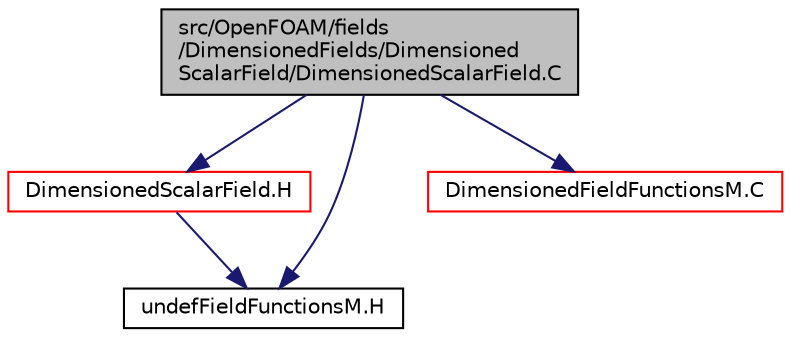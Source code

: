 digraph "src/OpenFOAM/fields/DimensionedFields/DimensionedScalarField/DimensionedScalarField.C"
{
  bgcolor="transparent";
  edge [fontname="Helvetica",fontsize="10",labelfontname="Helvetica",labelfontsize="10"];
  node [fontname="Helvetica",fontsize="10",shape=record];
  Node0 [label="src/OpenFOAM/fields\l/DimensionedFields/Dimensioned\lScalarField/DimensionedScalarField.C",height=0.2,width=0.4,color="black", fillcolor="grey75", style="filled", fontcolor="black"];
  Node0 -> Node1 [color="midnightblue",fontsize="10",style="solid",fontname="Helvetica"];
  Node1 [label="DimensionedScalarField.H",height=0.2,width=0.4,color="red",URL="$a10163.html",tooltip="Scalar specific part of the implementation of DimensionedField. "];
  Node1 -> Node103 [color="midnightblue",fontsize="10",style="solid",fontname="Helvetica"];
  Node103 [label="undefFieldFunctionsM.H",height=0.2,width=0.4,color="black",URL="$a10319.html"];
  Node0 -> Node135 [color="midnightblue",fontsize="10",style="solid",fontname="Helvetica"];
  Node135 [label="DimensionedFieldFunctionsM.C",height=0.2,width=0.4,color="red",URL="$a10133.html"];
  Node0 -> Node103 [color="midnightblue",fontsize="10",style="solid",fontname="Helvetica"];
}
